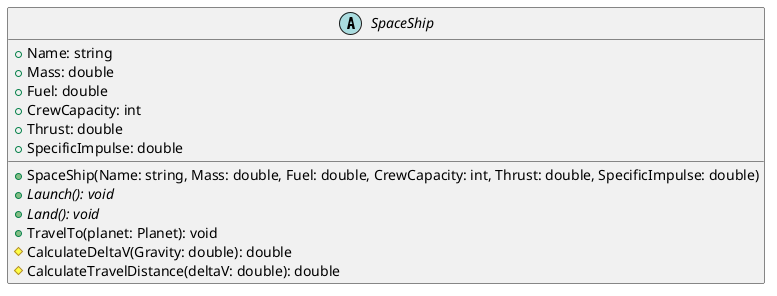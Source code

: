 @startuml SpaceShip
abstract class SpaceShip{
    + Name: string
    + Mass: double
    + Fuel: double
    + CrewCapacity: int
    + Thrust: double
    + SpecificImpulse: double
    + SpaceShip(Name: string, Mass: double, Fuel: double, CrewCapacity: int, Thrust: double, SpecificImpulse: double)
    + {abstract} Launch(): void
    + {abstract} Land(): void
    + TravelTo(planet: Planet): void
    # CalculateDeltaV(Gravity: double): double
    # CalculateTravelDistance(deltaV: double): double
}
@enduml